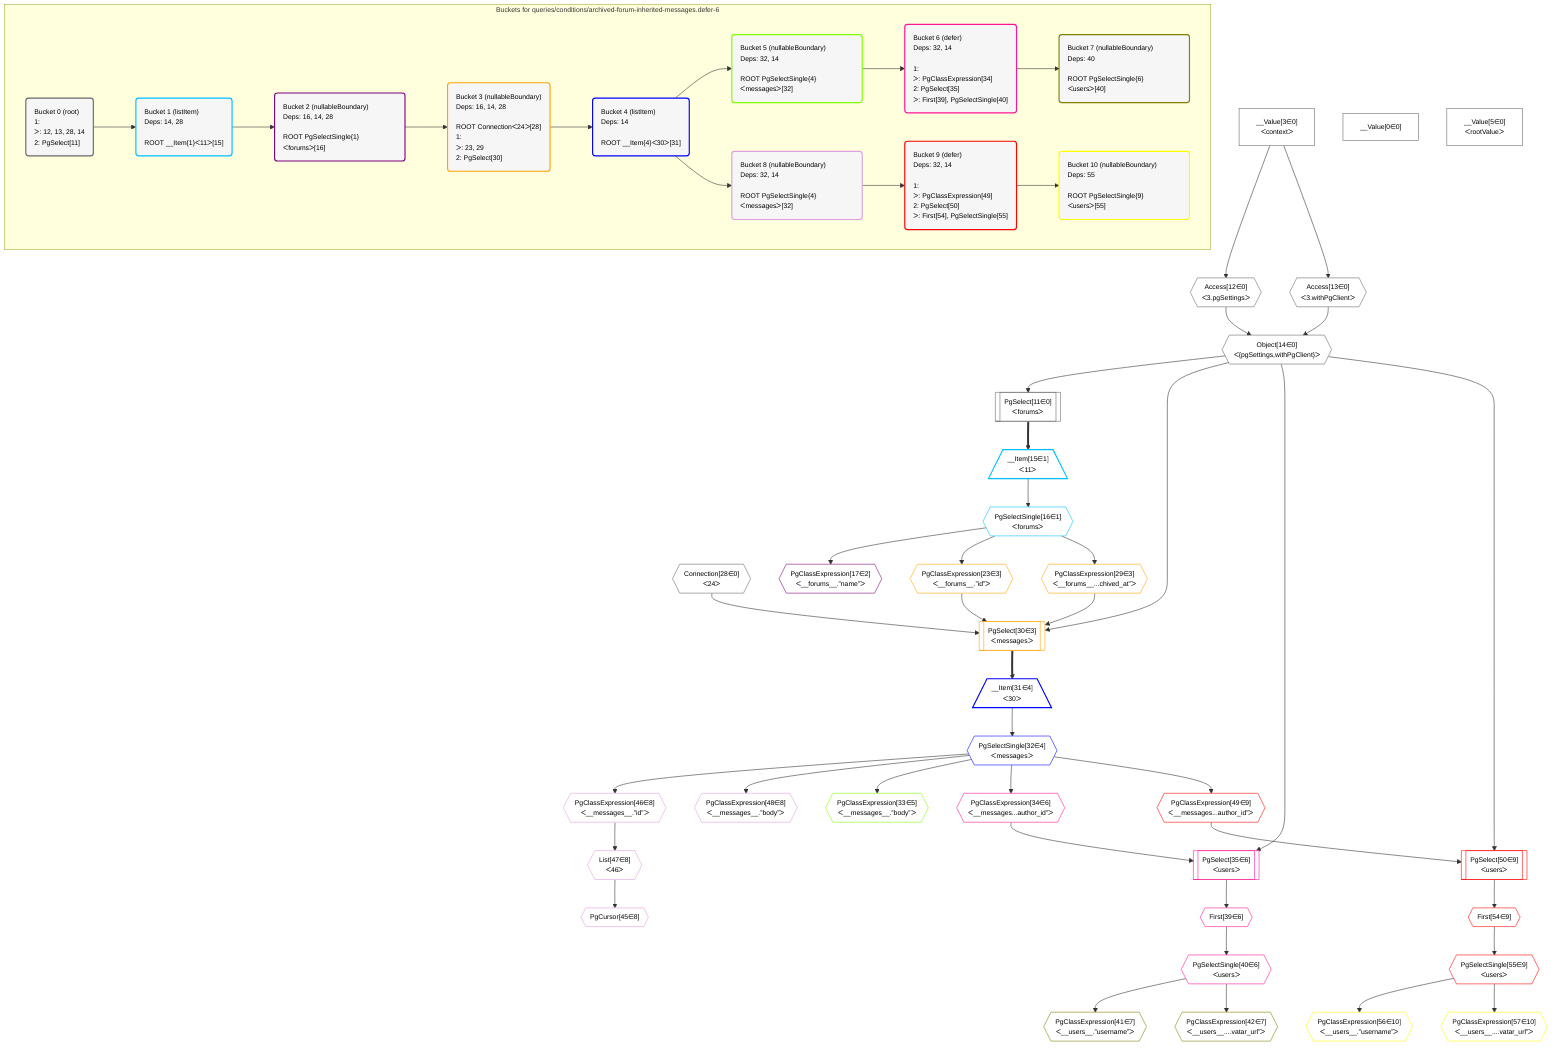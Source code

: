 %%{init: {'themeVariables': { 'fontSize': '12px'}}}%%
graph TD
    classDef path fill:#eee,stroke:#000,color:#000
    classDef plan fill:#fff,stroke-width:1px,color:#000
    classDef itemplan fill:#fff,stroke-width:2px,color:#000
    classDef unbatchedplan fill:#dff,stroke-width:1px,color:#000
    classDef sideeffectplan fill:#fcc,stroke-width:2px,color:#000
    classDef bucket fill:#f6f6f6,color:#000,stroke-width:2px,text-align:left


    %% plan dependencies
    Object14{{"Object[14∈0]<br />ᐸ{pgSettings,withPgClient}ᐳ"}}:::plan
    Access12{{"Access[12∈0]<br />ᐸ3.pgSettingsᐳ"}}:::plan
    Access13{{"Access[13∈0]<br />ᐸ3.withPgClientᐳ"}}:::plan
    Access12 & Access13 --> Object14
    __Value3["__Value[3∈0]<br />ᐸcontextᐳ"]:::plan
    __Value3 --> Access12
    __Value3 --> Access13
    PgSelect11[["PgSelect[11∈0]<br />ᐸforumsᐳ"]]:::plan
    Object14 --> PgSelect11
    __Value0["__Value[0∈0]"]:::plan
    __Value5["__Value[5∈0]<br />ᐸrootValueᐳ"]:::plan
    Connection28{{"Connection[28∈0]<br />ᐸ24ᐳ"}}:::plan
    __Item15[/"__Item[15∈1]<br />ᐸ11ᐳ"\]:::itemplan
    PgSelect11 ==> __Item15
    PgSelectSingle16{{"PgSelectSingle[16∈1]<br />ᐸforumsᐳ"}}:::plan
    __Item15 --> PgSelectSingle16
    PgClassExpression17{{"PgClassExpression[17∈2]<br />ᐸ__forums__.”name”ᐳ"}}:::plan
    PgSelectSingle16 --> PgClassExpression17
    PgSelect30[["PgSelect[30∈3]<br />ᐸmessagesᐳ"]]:::plan
    PgClassExpression23{{"PgClassExpression[23∈3]<br />ᐸ__forums__.”id”ᐳ"}}:::plan
    PgClassExpression29{{"PgClassExpression[29∈3]<br />ᐸ__forums__...chived_at”ᐳ"}}:::plan
    Object14 & PgClassExpression23 & PgClassExpression29 & Connection28 --> PgSelect30
    PgSelectSingle16 --> PgClassExpression23
    PgSelectSingle16 --> PgClassExpression29
    __Item31[/"__Item[31∈4]<br />ᐸ30ᐳ"\]:::itemplan
    PgSelect30 ==> __Item31
    PgSelectSingle32{{"PgSelectSingle[32∈4]<br />ᐸmessagesᐳ"}}:::plan
    __Item31 --> PgSelectSingle32
    PgClassExpression46{{"PgClassExpression[46∈8]<br />ᐸ__messages__.”id”ᐳ"}}:::plan
    PgSelectSingle32 --> PgClassExpression46
    List47{{"List[47∈8]<br />ᐸ46ᐳ"}}:::plan
    PgClassExpression46 --> List47
    PgCursor45{{"PgCursor[45∈8]"}}:::plan
    List47 --> PgCursor45
    PgClassExpression48{{"PgClassExpression[48∈8]<br />ᐸ__messages__.”body”ᐳ"}}:::plan
    PgSelectSingle32 --> PgClassExpression48
    PgClassExpression33{{"PgClassExpression[33∈5]<br />ᐸ__messages__.”body”ᐳ"}}:::plan
    PgSelectSingle32 --> PgClassExpression33
    PgSelect35[["PgSelect[35∈6]<br />ᐸusersᐳ"]]:::plan
    PgClassExpression34{{"PgClassExpression[34∈6]<br />ᐸ__messages...author_id”ᐳ"}}:::plan
    Object14 & PgClassExpression34 --> PgSelect35
    PgSelect50[["PgSelect[50∈9]<br />ᐸusersᐳ"]]:::plan
    PgClassExpression49{{"PgClassExpression[49∈9]<br />ᐸ__messages...author_id”ᐳ"}}:::plan
    Object14 & PgClassExpression49 --> PgSelect50
    PgSelectSingle32 --> PgClassExpression34
    First39{{"First[39∈6]"}}:::plan
    PgSelect35 --> First39
    PgSelectSingle40{{"PgSelectSingle[40∈6]<br />ᐸusersᐳ"}}:::plan
    First39 --> PgSelectSingle40
    PgSelectSingle32 --> PgClassExpression49
    First54{{"First[54∈9]"}}:::plan
    PgSelect50 --> First54
    PgSelectSingle55{{"PgSelectSingle[55∈9]<br />ᐸusersᐳ"}}:::plan
    First54 --> PgSelectSingle55
    PgClassExpression41{{"PgClassExpression[41∈7]<br />ᐸ__users__.”username”ᐳ"}}:::plan
    PgSelectSingle40 --> PgClassExpression41
    PgClassExpression42{{"PgClassExpression[42∈7]<br />ᐸ__users__....vatar_url”ᐳ"}}:::plan
    PgSelectSingle40 --> PgClassExpression42
    PgClassExpression56{{"PgClassExpression[56∈10]<br />ᐸ__users__.”username”ᐳ"}}:::plan
    PgSelectSingle55 --> PgClassExpression56
    PgClassExpression57{{"PgClassExpression[57∈10]<br />ᐸ__users__....vatar_url”ᐳ"}}:::plan
    PgSelectSingle55 --> PgClassExpression57

    %% define steps

    subgraph "Buckets for queries/conditions/archived-forum-inherited-messages.defer-6"
    Bucket0("Bucket 0 (root)<br />1: <br />ᐳ: 12, 13, 28, 14<br />2: PgSelect[11]"):::bucket
    classDef bucket0 stroke:#696969
    class Bucket0,__Value0,__Value3,__Value5,PgSelect11,Access12,Access13,Object14,Connection28 bucket0
    Bucket1("Bucket 1 (listItem)<br />Deps: 14, 28<br /><br />ROOT __Item{1}ᐸ11ᐳ[15]"):::bucket
    classDef bucket1 stroke:#00bfff
    class Bucket1,__Item15,PgSelectSingle16 bucket1
    Bucket2("Bucket 2 (nullableBoundary)<br />Deps: 16, 14, 28<br /><br />ROOT PgSelectSingle{1}ᐸforumsᐳ[16]"):::bucket
    classDef bucket2 stroke:#7f007f
    class Bucket2,PgClassExpression17 bucket2
    Bucket3("Bucket 3 (nullableBoundary)<br />Deps: 16, 14, 28<br /><br />ROOT Connectionᐸ24ᐳ[28]<br />1: <br />ᐳ: 23, 29<br />2: PgSelect[30]"):::bucket
    classDef bucket3 stroke:#ffa500
    class Bucket3,PgClassExpression23,PgClassExpression29,PgSelect30 bucket3
    Bucket4("Bucket 4 (listItem)<br />Deps: 14<br /><br />ROOT __Item{4}ᐸ30ᐳ[31]"):::bucket
    classDef bucket4 stroke:#0000ff
    class Bucket4,__Item31,PgSelectSingle32 bucket4
    Bucket5("Bucket 5 (nullableBoundary)<br />Deps: 32, 14<br /><br />ROOT PgSelectSingle{4}ᐸmessagesᐳ[32]"):::bucket
    classDef bucket5 stroke:#7fff00
    class Bucket5,PgClassExpression33 bucket5
    Bucket6("Bucket 6 (defer)<br />Deps: 32, 14<br /><br />1: <br />ᐳ: PgClassExpression[34]<br />2: PgSelect[35]<br />ᐳ: First[39], PgSelectSingle[40]"):::bucket
    classDef bucket6 stroke:#ff1493
    class Bucket6,PgClassExpression34,PgSelect35,First39,PgSelectSingle40 bucket6
    Bucket7("Bucket 7 (nullableBoundary)<br />Deps: 40<br /><br />ROOT PgSelectSingle{6}ᐸusersᐳ[40]"):::bucket
    classDef bucket7 stroke:#808000
    class Bucket7,PgClassExpression41,PgClassExpression42 bucket7
    Bucket8("Bucket 8 (nullableBoundary)<br />Deps: 32, 14<br /><br />ROOT PgSelectSingle{4}ᐸmessagesᐳ[32]"):::bucket
    classDef bucket8 stroke:#dda0dd
    class Bucket8,PgCursor45,PgClassExpression46,List47,PgClassExpression48 bucket8
    Bucket9("Bucket 9 (defer)<br />Deps: 32, 14<br /><br />1: <br />ᐳ: PgClassExpression[49]<br />2: PgSelect[50]<br />ᐳ: First[54], PgSelectSingle[55]"):::bucket
    classDef bucket9 stroke:#ff0000
    class Bucket9,PgClassExpression49,PgSelect50,First54,PgSelectSingle55 bucket9
    Bucket10("Bucket 10 (nullableBoundary)<br />Deps: 55<br /><br />ROOT PgSelectSingle{9}ᐸusersᐳ[55]"):::bucket
    classDef bucket10 stroke:#ffff00
    class Bucket10,PgClassExpression56,PgClassExpression57 bucket10
    Bucket0 --> Bucket1
    Bucket1 --> Bucket2
    Bucket2 --> Bucket3
    Bucket3 --> Bucket4
    Bucket4 --> Bucket5 & Bucket8
    Bucket5 --> Bucket6
    Bucket6 --> Bucket7
    Bucket8 --> Bucket9
    Bucket9 --> Bucket10
    end
